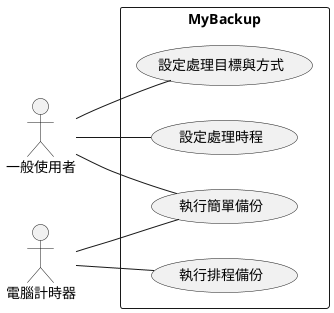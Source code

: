 @startuml
left to right direction

actor normal as "一般使用者"
actor computer as "電腦計時器"

rectangle MyBackup {
    normal -- (設定處理目標與方式)
    normal -- (設定處理時程)
    normal -- (執行簡單備份)
    computer -- (執行簡單備份)
    computer -- (執行排程備份)
}
@enduml